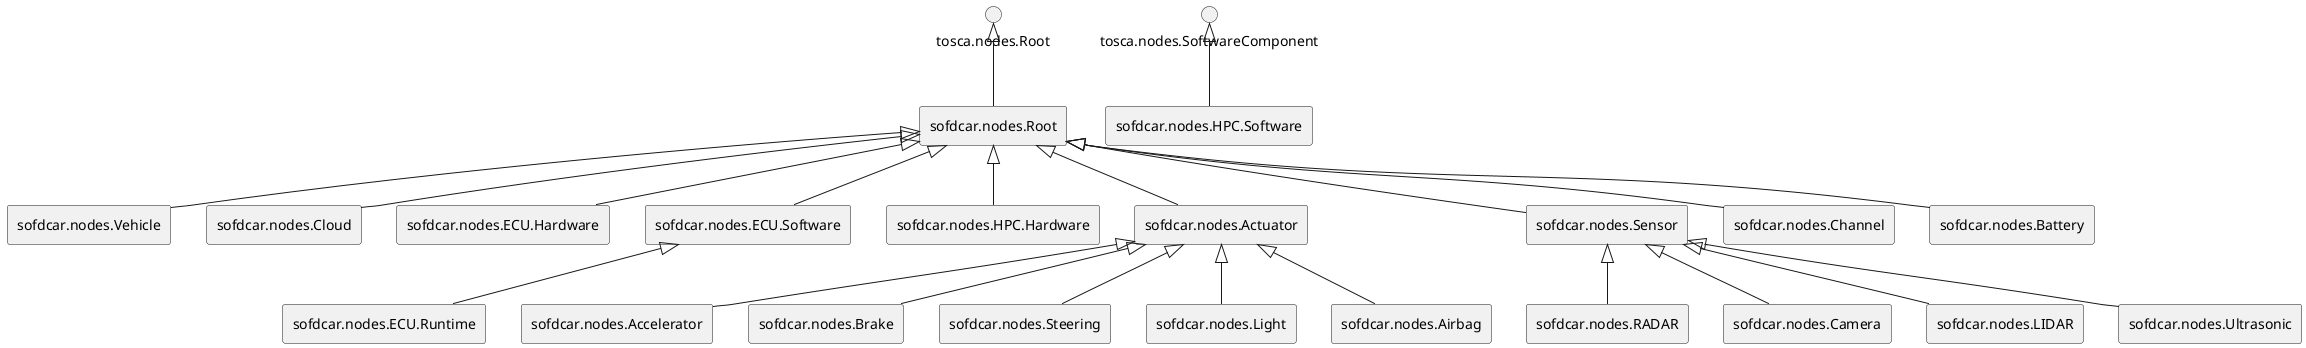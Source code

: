 @startuml
skinparam componentStyle rectangle


rectangle "sofdcar.nodes.Root"

rectangle "sofdcar.nodes.Vehicle"

rectangle "sofdcar.nodes.Cloud"

rectangle "sofdcar.nodes.ECU.Hardware"

rectangle "sofdcar.nodes.ECU.Software"

rectangle "sofdcar.nodes.ECU.Runtime"

rectangle "sofdcar.nodes.HPC.Software"

rectangle "sofdcar.nodes.HPC.Hardware"

rectangle "sofdcar.nodes.Actuator"

rectangle "sofdcar.nodes.Accelerator"

rectangle "sofdcar.nodes.Brake"

rectangle "sofdcar.nodes.Steering"

rectangle "sofdcar.nodes.Light"

rectangle "sofdcar.nodes.Airbag"

rectangle "sofdcar.nodes.Sensor"

rectangle "sofdcar.nodes.RADAR"

rectangle "sofdcar.nodes.Camera"

rectangle "sofdcar.nodes.LIDAR"

rectangle "sofdcar.nodes.Ultrasonic"

rectangle "sofdcar.nodes.Channel"

rectangle "sofdcar.nodes.Battery"


"tosca.nodes.Root" <|-- "sofdcar.nodes.Root"

"sofdcar.nodes.Root" <|-- "sofdcar.nodes.Vehicle"

"sofdcar.nodes.Root" <|-- "sofdcar.nodes.Cloud"

"sofdcar.nodes.Root" <|-- "sofdcar.nodes.ECU.Hardware"

"sofdcar.nodes.Root" <|-- "sofdcar.nodes.ECU.Software"

"sofdcar.nodes.ECU.Software" <|-- "sofdcar.nodes.ECU.Runtime"

"tosca.nodes.SoftwareComponent" <|-- "sofdcar.nodes.HPC.Software"

"sofdcar.nodes.Root" <|-- "sofdcar.nodes.HPC.Hardware"

"sofdcar.nodes.Root" <|-- "sofdcar.nodes.Actuator"

"sofdcar.nodes.Actuator" <|-- "sofdcar.nodes.Accelerator"

"sofdcar.nodes.Actuator" <|-- "sofdcar.nodes.Brake"

"sofdcar.nodes.Actuator" <|-- "sofdcar.nodes.Steering"

"sofdcar.nodes.Actuator" <|-- "sofdcar.nodes.Light"

"sofdcar.nodes.Actuator" <|-- "sofdcar.nodes.Airbag"

"sofdcar.nodes.Root" <|-- "sofdcar.nodes.Sensor"

"sofdcar.nodes.Sensor" <|-- "sofdcar.nodes.RADAR"

"sofdcar.nodes.Sensor" <|-- "sofdcar.nodes.Camera"

"sofdcar.nodes.Sensor" <|-- "sofdcar.nodes.LIDAR"

"sofdcar.nodes.Sensor" <|-- "sofdcar.nodes.Ultrasonic"

"sofdcar.nodes.Root" <|-- "sofdcar.nodes.Channel"

"sofdcar.nodes.Root" <|-- "sofdcar.nodes.Battery"

@enduml